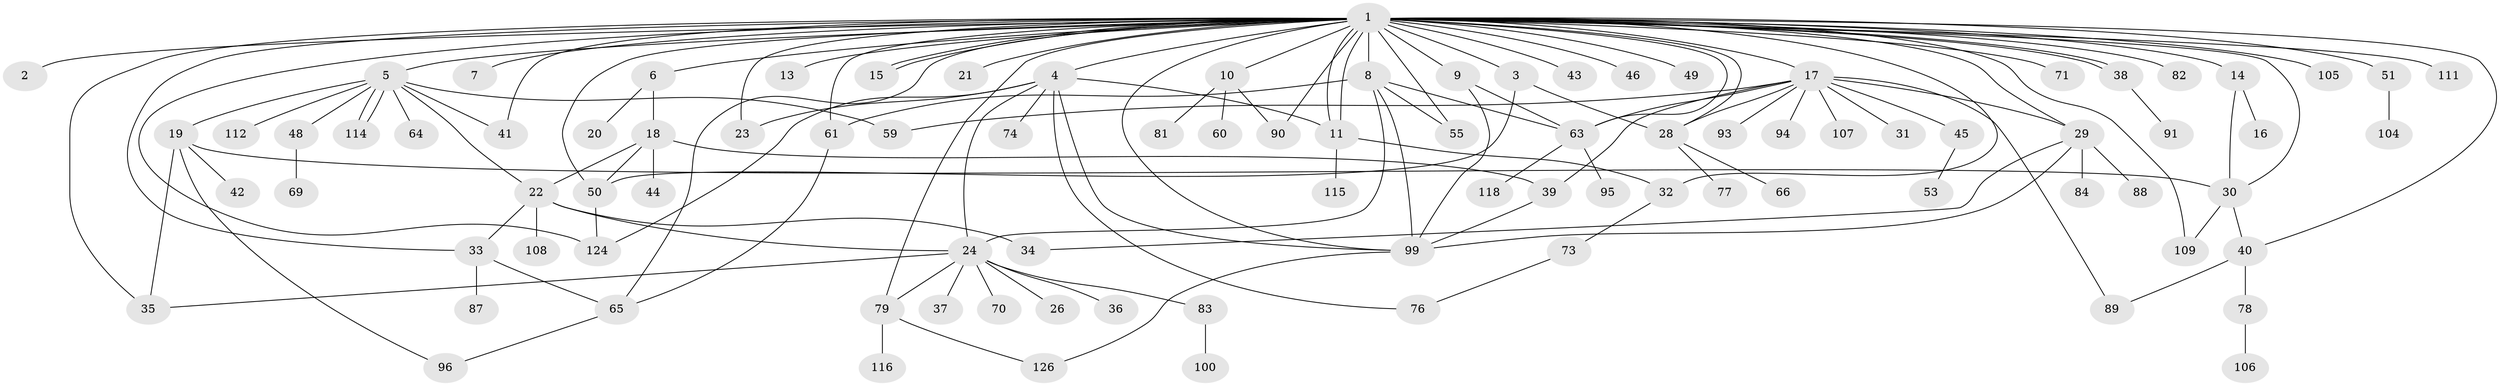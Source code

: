 // original degree distribution, {39: 0.007936507936507936, 2: 0.1984126984126984, 4: 0.07936507936507936, 9: 0.007936507936507936, 10: 0.015873015873015872, 3: 0.1349206349206349, 1: 0.4603174603174603, 7: 0.015873015873015872, 5: 0.03968253968253968, 12: 0.015873015873015872, 6: 0.023809523809523808}
// Generated by graph-tools (version 1.1) at 2025/41/03/06/25 10:41:49]
// undirected, 94 vertices, 139 edges
graph export_dot {
graph [start="1"]
  node [color=gray90,style=filled];
  1 [super="+12"];
  2 [super="+101"];
  3 [super="+57"];
  4 [super="+92"];
  5 [super="+25"];
  6;
  7;
  8 [super="+58"];
  9;
  10 [super="+98"];
  11;
  13;
  14;
  15 [super="+27"];
  16 [super="+125"];
  17 [super="+47"];
  18 [super="+52"];
  19 [super="+110"];
  20;
  21;
  22 [super="+67"];
  23;
  24 [super="+56"];
  26;
  28 [super="+80"];
  29 [super="+119"];
  30 [super="+117"];
  31;
  32 [super="+62"];
  33 [super="+123"];
  34;
  35;
  36;
  37;
  38 [super="+72"];
  39;
  40 [super="+54"];
  41;
  42;
  43;
  44;
  45 [super="+97"];
  46;
  48;
  49;
  50 [super="+68"];
  51;
  53 [super="+102"];
  55;
  59;
  60;
  61 [super="+85"];
  63 [super="+75"];
  64;
  65;
  66;
  69;
  70;
  71;
  73 [super="+86"];
  74;
  76 [super="+122"];
  77;
  78;
  79;
  81;
  82;
  83 [super="+120"];
  84;
  87;
  88;
  89 [super="+103"];
  90;
  91;
  93;
  94;
  95;
  96 [super="+121"];
  99 [super="+113"];
  100;
  104;
  105;
  106;
  107;
  108;
  109;
  111;
  112;
  114;
  115;
  116;
  118;
  124;
  126;
  1 -- 2;
  1 -- 3 [weight=2];
  1 -- 4;
  1 -- 5;
  1 -- 6;
  1 -- 7;
  1 -- 8 [weight=2];
  1 -- 9;
  1 -- 10;
  1 -- 11;
  1 -- 11;
  1 -- 13;
  1 -- 15;
  1 -- 15;
  1 -- 21;
  1 -- 23;
  1 -- 28;
  1 -- 29;
  1 -- 32;
  1 -- 33;
  1 -- 38;
  1 -- 38;
  1 -- 41;
  1 -- 43;
  1 -- 46;
  1 -- 49;
  1 -- 50;
  1 -- 51;
  1 -- 55;
  1 -- 61;
  1 -- 65;
  1 -- 71;
  1 -- 79;
  1 -- 105;
  1 -- 111;
  1 -- 124;
  1 -- 35;
  1 -- 40;
  1 -- 109;
  1 -- 14;
  1 -- 17;
  1 -- 82;
  1 -- 90;
  1 -- 30;
  1 -- 63;
  1 -- 99;
  3 -- 28;
  3 -- 50;
  4 -- 11;
  4 -- 23;
  4 -- 24;
  4 -- 74;
  4 -- 76;
  4 -- 124;
  4 -- 99;
  5 -- 19;
  5 -- 22;
  5 -- 48;
  5 -- 59;
  5 -- 64;
  5 -- 112;
  5 -- 114;
  5 -- 114;
  5 -- 41;
  6 -- 18;
  6 -- 20;
  8 -- 55;
  8 -- 61;
  8 -- 63;
  8 -- 99;
  8 -- 24;
  9 -- 99;
  9 -- 63;
  10 -- 60;
  10 -- 81;
  10 -- 90;
  11 -- 32;
  11 -- 115;
  14 -- 16;
  14 -- 30;
  17 -- 28;
  17 -- 29;
  17 -- 31;
  17 -- 39;
  17 -- 45;
  17 -- 59;
  17 -- 63;
  17 -- 89;
  17 -- 93;
  17 -- 107;
  17 -- 94;
  18 -- 39;
  18 -- 44;
  18 -- 50;
  18 -- 22;
  19 -- 42;
  19 -- 96;
  19 -- 30;
  19 -- 35;
  22 -- 24;
  22 -- 108;
  22 -- 33;
  22 -- 34;
  24 -- 26;
  24 -- 35;
  24 -- 36;
  24 -- 37;
  24 -- 70;
  24 -- 79;
  24 -- 83;
  28 -- 66;
  28 -- 77;
  29 -- 34;
  29 -- 84;
  29 -- 88;
  29 -- 99;
  30 -- 109;
  30 -- 40;
  32 -- 73;
  33 -- 65;
  33 -- 87;
  38 -- 91;
  39 -- 99;
  40 -- 89;
  40 -- 78;
  45 -- 53;
  48 -- 69;
  50 -- 124;
  51 -- 104;
  61 -- 65;
  63 -- 118;
  63 -- 95;
  65 -- 96;
  73 -- 76;
  78 -- 106;
  79 -- 116;
  79 -- 126;
  83 -- 100;
  99 -- 126;
}
